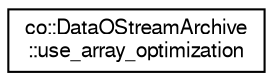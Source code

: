 digraph G
{
  edge [fontname="FreeSans",fontsize="10",labelfontname="FreeSans",labelfontsize="10"];
  node [fontname="FreeSans",fontsize="10",shape=record];
  rankdir="LR";
  Node1 [label="co::DataOStreamArchive\l::use_array_optimization",height=0.2,width=0.4,color="black", fillcolor="white", style="filled",URL="$structco_1_1DataOStreamArchive_1_1use__array__optimization.html"];
}
